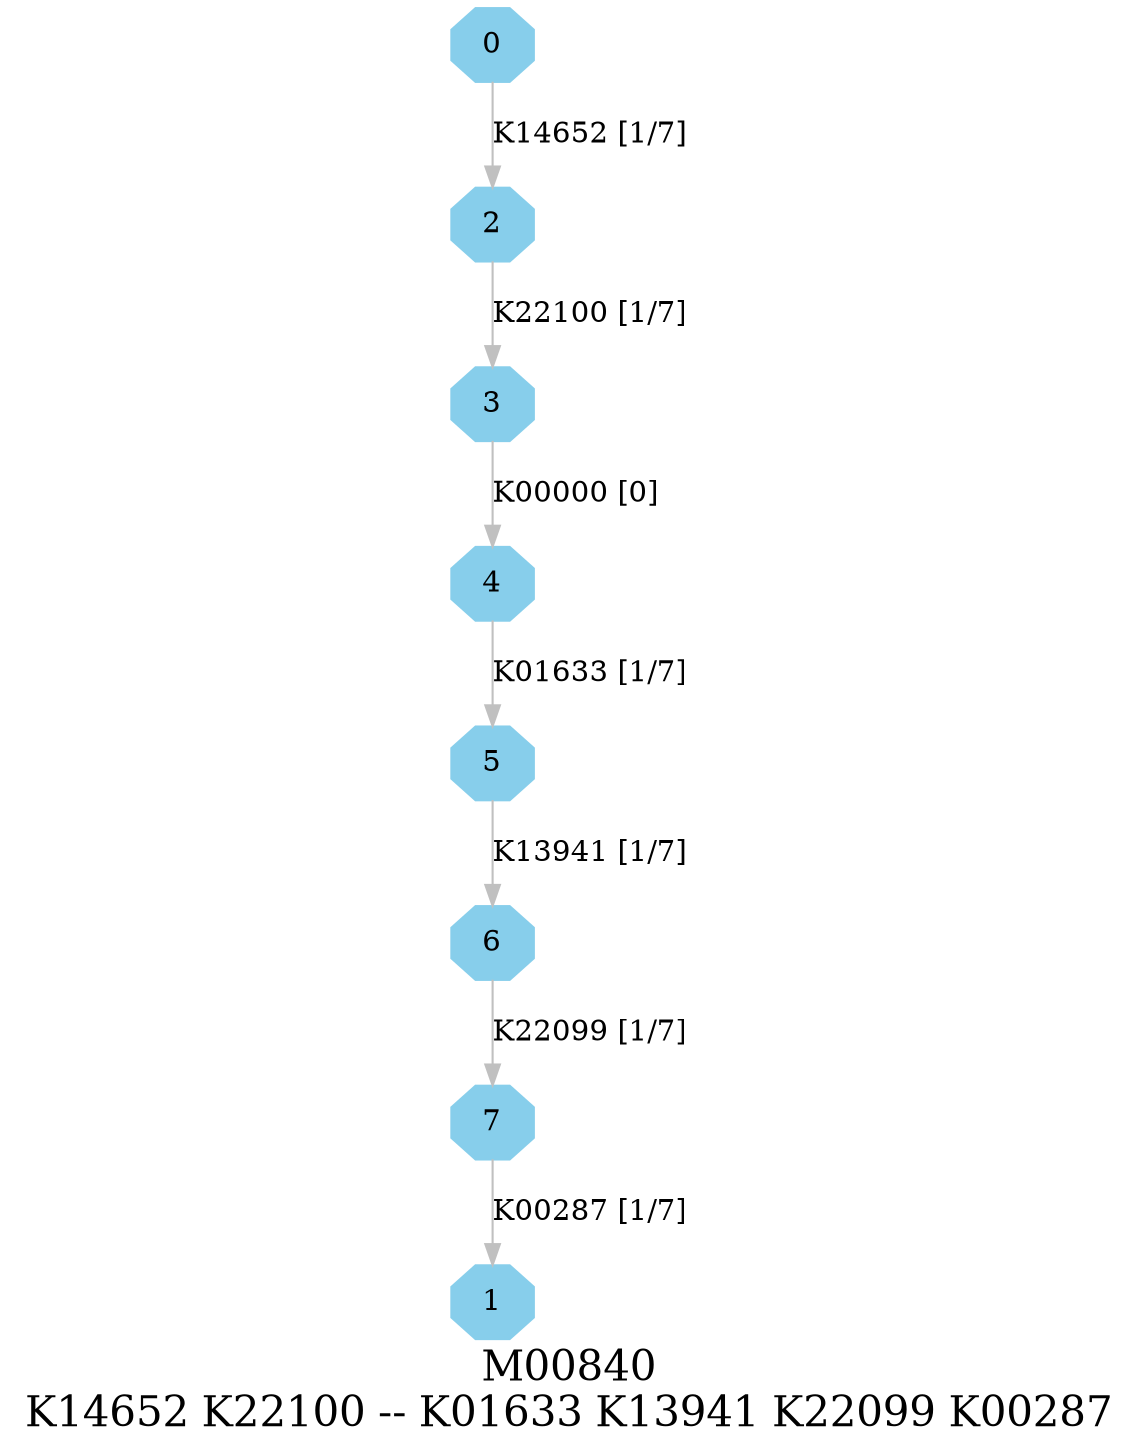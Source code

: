 digraph G {
graph [label="M00840
K14652 K22100 -- K01633 K13941 K22099 K00287",fontsize=20];
node [shape=box,style=filled];
edge [len=3,color=grey];
{node [width=.3,height=.3,shape=octagon,style=filled,color=skyblue] 0 1 2 3 4 5 6 7 }
0 -> 2 [label="K14652 [1/7]"];
2 -> 3 [label="K22100 [1/7]"];
3 -> 4 [label="K00000 [0]"];
4 -> 5 [label="K01633 [1/7]"];
5 -> 6 [label="K13941 [1/7]"];
6 -> 7 [label="K22099 [1/7]"];
7 -> 1 [label="K00287 [1/7]"];
}